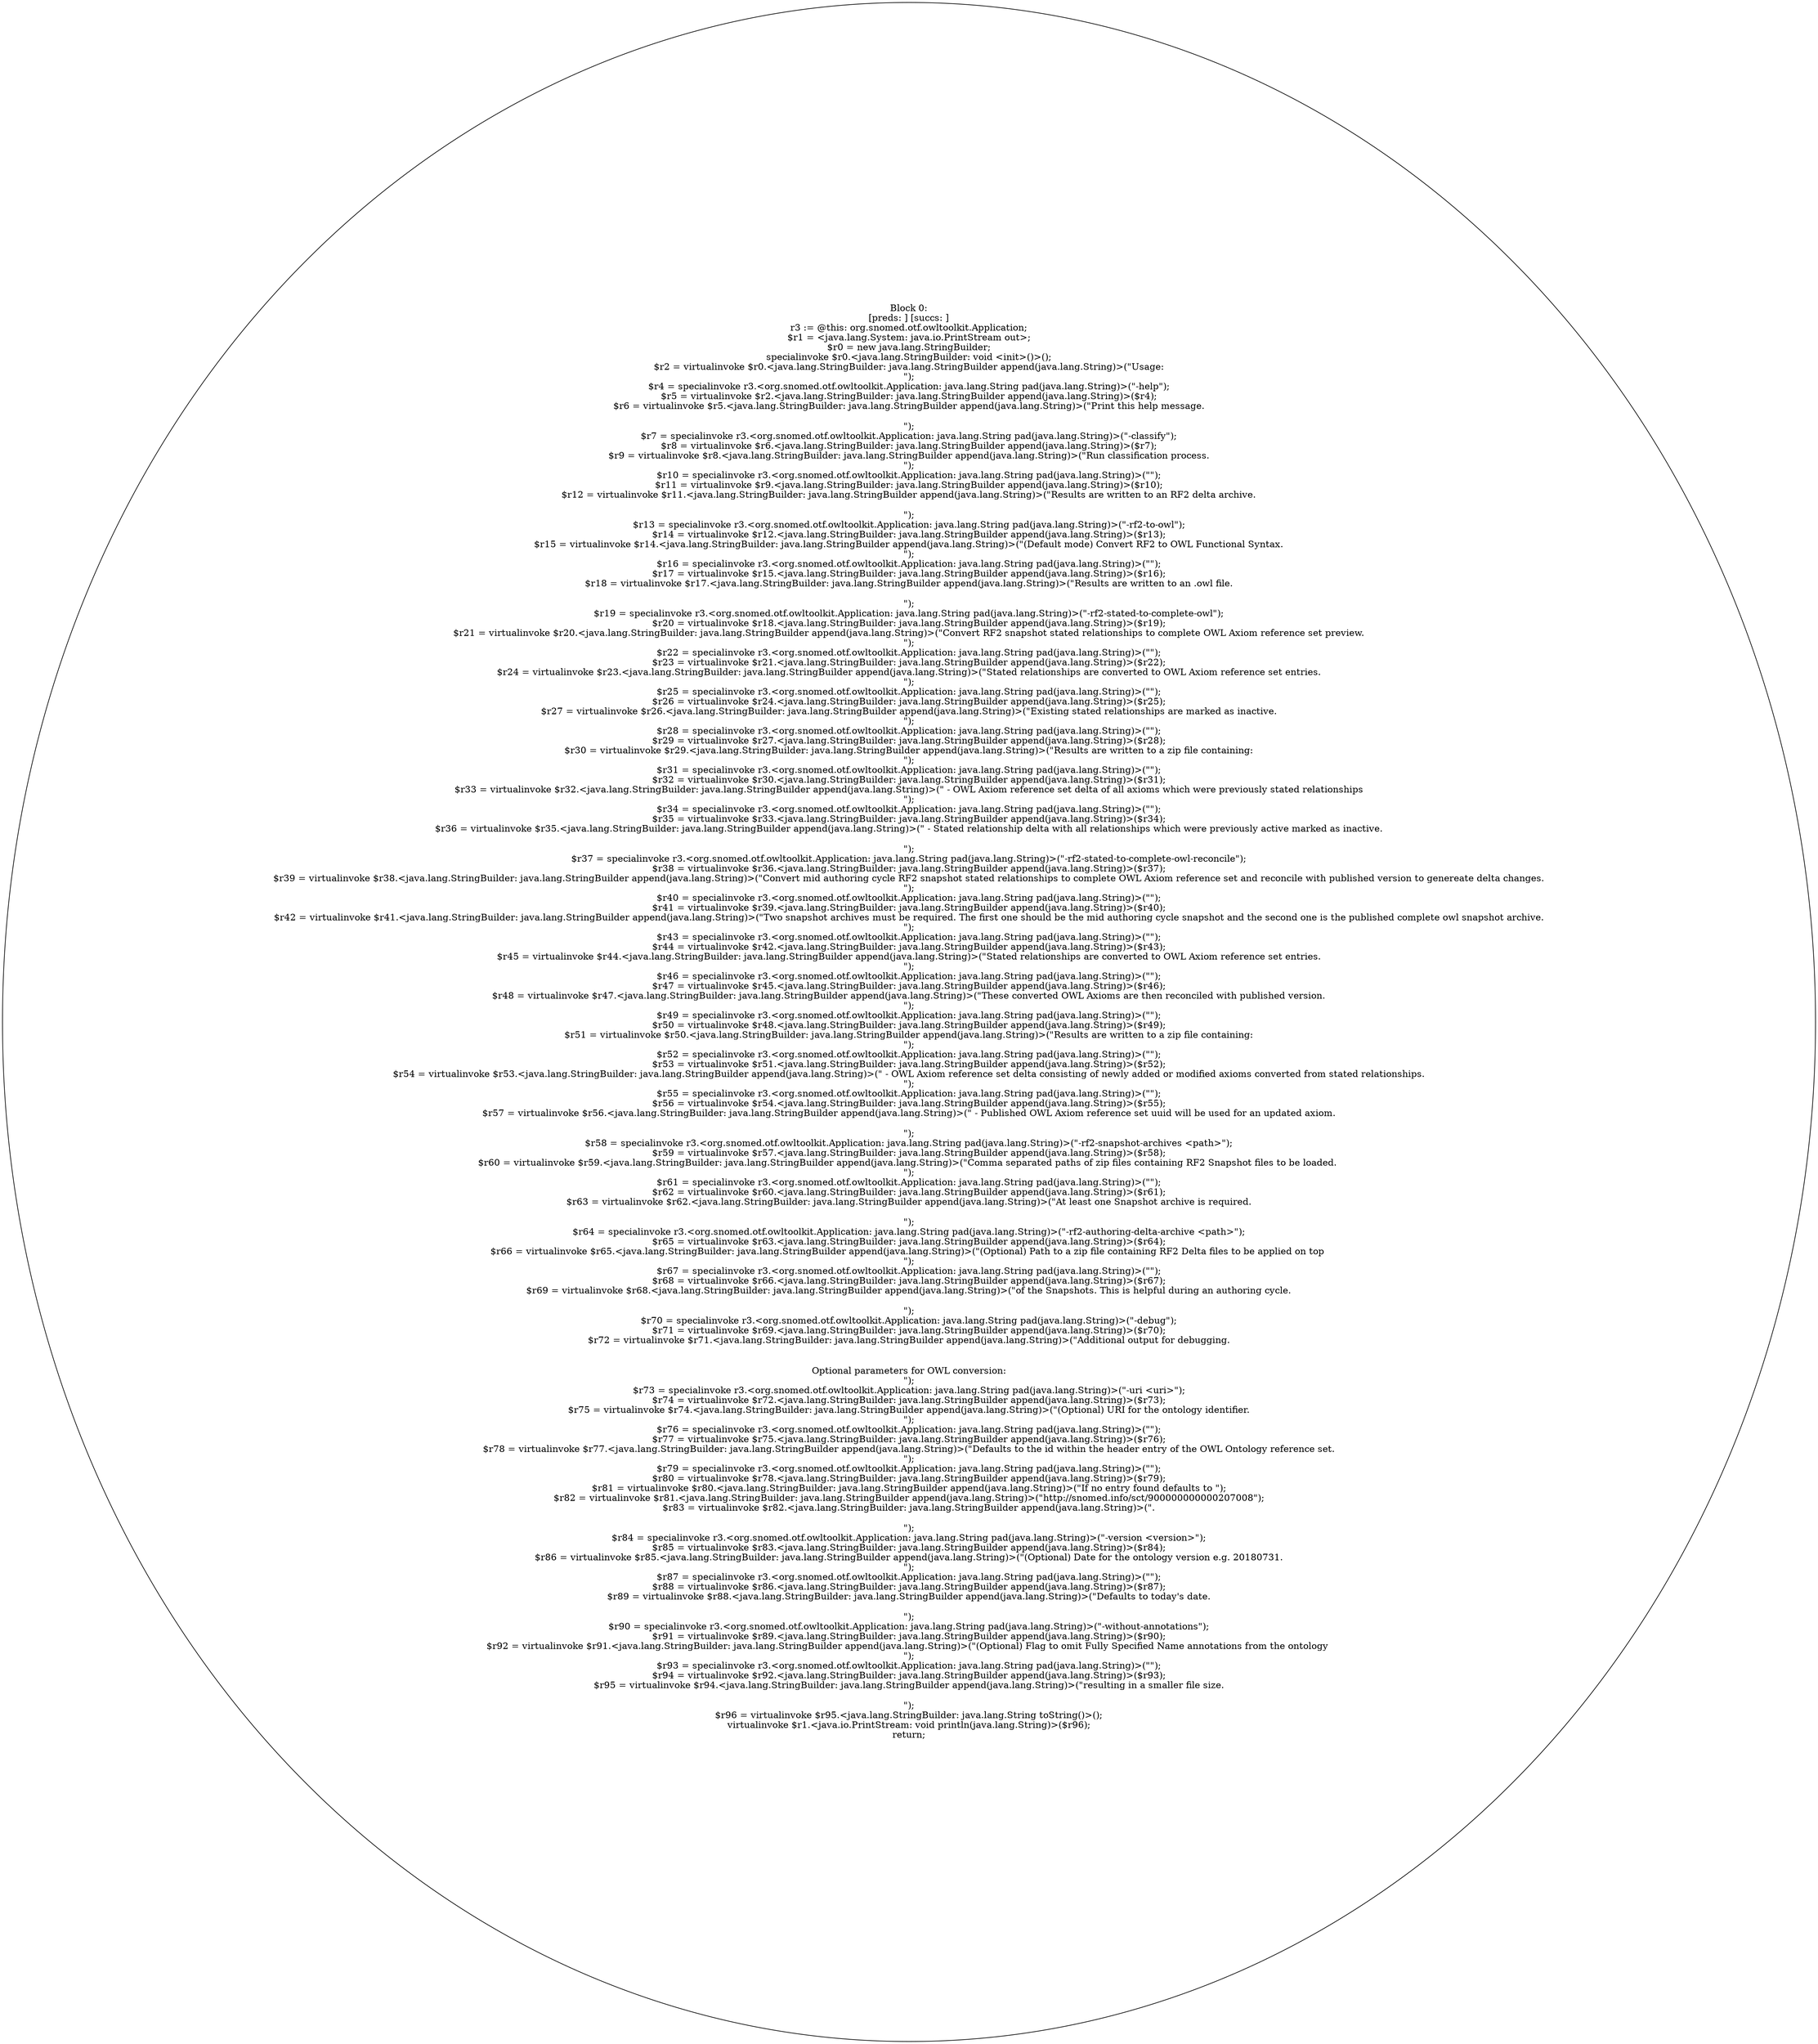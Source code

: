 digraph "unitGraph" {
    "Block 0:
[preds: ] [succs: ]
r3 := @this: org.snomed.otf.owltoolkit.Application;
$r1 = <java.lang.System: java.io.PrintStream out>;
$r0 = new java.lang.StringBuilder;
specialinvoke $r0.<java.lang.StringBuilder: void <init>()>();
$r2 = virtualinvoke $r0.<java.lang.StringBuilder: java.lang.StringBuilder append(java.lang.String)>(\"Usage:\n\");
$r4 = specialinvoke r3.<org.snomed.otf.owltoolkit.Application: java.lang.String pad(java.lang.String)>(\"-help\");
$r5 = virtualinvoke $r2.<java.lang.StringBuilder: java.lang.StringBuilder append(java.lang.String)>($r4);
$r6 = virtualinvoke $r5.<java.lang.StringBuilder: java.lang.StringBuilder append(java.lang.String)>(\"Print this help message.\n\n\");
$r7 = specialinvoke r3.<org.snomed.otf.owltoolkit.Application: java.lang.String pad(java.lang.String)>(\"-classify\");
$r8 = virtualinvoke $r6.<java.lang.StringBuilder: java.lang.StringBuilder append(java.lang.String)>($r7);
$r9 = virtualinvoke $r8.<java.lang.StringBuilder: java.lang.StringBuilder append(java.lang.String)>(\"Run classification process.\n\");
$r10 = specialinvoke r3.<org.snomed.otf.owltoolkit.Application: java.lang.String pad(java.lang.String)>(\"\");
$r11 = virtualinvoke $r9.<java.lang.StringBuilder: java.lang.StringBuilder append(java.lang.String)>($r10);
$r12 = virtualinvoke $r11.<java.lang.StringBuilder: java.lang.StringBuilder append(java.lang.String)>(\"Results are written to an RF2 delta archive.\n\n\");
$r13 = specialinvoke r3.<org.snomed.otf.owltoolkit.Application: java.lang.String pad(java.lang.String)>(\"-rf2-to-owl\");
$r14 = virtualinvoke $r12.<java.lang.StringBuilder: java.lang.StringBuilder append(java.lang.String)>($r13);
$r15 = virtualinvoke $r14.<java.lang.StringBuilder: java.lang.StringBuilder append(java.lang.String)>(\"(Default mode) Convert RF2 to OWL Functional Syntax.\n\");
$r16 = specialinvoke r3.<org.snomed.otf.owltoolkit.Application: java.lang.String pad(java.lang.String)>(\"\");
$r17 = virtualinvoke $r15.<java.lang.StringBuilder: java.lang.StringBuilder append(java.lang.String)>($r16);
$r18 = virtualinvoke $r17.<java.lang.StringBuilder: java.lang.StringBuilder append(java.lang.String)>(\"Results are written to an .owl file.\n\n\");
$r19 = specialinvoke r3.<org.snomed.otf.owltoolkit.Application: java.lang.String pad(java.lang.String)>(\"-rf2-stated-to-complete-owl\");
$r20 = virtualinvoke $r18.<java.lang.StringBuilder: java.lang.StringBuilder append(java.lang.String)>($r19);
$r21 = virtualinvoke $r20.<java.lang.StringBuilder: java.lang.StringBuilder append(java.lang.String)>(\"Convert RF2 snapshot stated relationships to complete OWL Axiom reference set preview.\n\");
$r22 = specialinvoke r3.<org.snomed.otf.owltoolkit.Application: java.lang.String pad(java.lang.String)>(\"\");
$r23 = virtualinvoke $r21.<java.lang.StringBuilder: java.lang.StringBuilder append(java.lang.String)>($r22);
$r24 = virtualinvoke $r23.<java.lang.StringBuilder: java.lang.StringBuilder append(java.lang.String)>(\"Stated relationships are converted to OWL Axiom reference set entries.\n\");
$r25 = specialinvoke r3.<org.snomed.otf.owltoolkit.Application: java.lang.String pad(java.lang.String)>(\"\");
$r26 = virtualinvoke $r24.<java.lang.StringBuilder: java.lang.StringBuilder append(java.lang.String)>($r25);
$r27 = virtualinvoke $r26.<java.lang.StringBuilder: java.lang.StringBuilder append(java.lang.String)>(\"Existing stated relationships are marked as inactive.\n\");
$r28 = specialinvoke r3.<org.snomed.otf.owltoolkit.Application: java.lang.String pad(java.lang.String)>(\"\");
$r29 = virtualinvoke $r27.<java.lang.StringBuilder: java.lang.StringBuilder append(java.lang.String)>($r28);
$r30 = virtualinvoke $r29.<java.lang.StringBuilder: java.lang.StringBuilder append(java.lang.String)>(\"Results are written to a zip file containing:\n\");
$r31 = specialinvoke r3.<org.snomed.otf.owltoolkit.Application: java.lang.String pad(java.lang.String)>(\"\");
$r32 = virtualinvoke $r30.<java.lang.StringBuilder: java.lang.StringBuilder append(java.lang.String)>($r31);
$r33 = virtualinvoke $r32.<java.lang.StringBuilder: java.lang.StringBuilder append(java.lang.String)>(\" - OWL Axiom reference set delta of all axioms which were previously stated relationships\n\");
$r34 = specialinvoke r3.<org.snomed.otf.owltoolkit.Application: java.lang.String pad(java.lang.String)>(\"\");
$r35 = virtualinvoke $r33.<java.lang.StringBuilder: java.lang.StringBuilder append(java.lang.String)>($r34);
$r36 = virtualinvoke $r35.<java.lang.StringBuilder: java.lang.StringBuilder append(java.lang.String)>(\" - Stated relationship delta with all relationships which were previously active marked as inactive.\n\n\");
$r37 = specialinvoke r3.<org.snomed.otf.owltoolkit.Application: java.lang.String pad(java.lang.String)>(\"-rf2-stated-to-complete-owl-reconcile\");
$r38 = virtualinvoke $r36.<java.lang.StringBuilder: java.lang.StringBuilder append(java.lang.String)>($r37);
$r39 = virtualinvoke $r38.<java.lang.StringBuilder: java.lang.StringBuilder append(java.lang.String)>(\"Convert mid authoring cycle RF2 snapshot stated relationships to complete OWL Axiom reference set and reconcile with published version to genereate delta changes.\n\");
$r40 = specialinvoke r3.<org.snomed.otf.owltoolkit.Application: java.lang.String pad(java.lang.String)>(\"\");
$r41 = virtualinvoke $r39.<java.lang.StringBuilder: java.lang.StringBuilder append(java.lang.String)>($r40);
$r42 = virtualinvoke $r41.<java.lang.StringBuilder: java.lang.StringBuilder append(java.lang.String)>(\"Two snapshot archives must be required. The first one should be the mid authoring cycle snapshot and the second one is the published complete owl snapshot archive.\n\");
$r43 = specialinvoke r3.<org.snomed.otf.owltoolkit.Application: java.lang.String pad(java.lang.String)>(\"\");
$r44 = virtualinvoke $r42.<java.lang.StringBuilder: java.lang.StringBuilder append(java.lang.String)>($r43);
$r45 = virtualinvoke $r44.<java.lang.StringBuilder: java.lang.StringBuilder append(java.lang.String)>(\"Stated relationships are converted to OWL Axiom reference set entries.\n\");
$r46 = specialinvoke r3.<org.snomed.otf.owltoolkit.Application: java.lang.String pad(java.lang.String)>(\"\");
$r47 = virtualinvoke $r45.<java.lang.StringBuilder: java.lang.StringBuilder append(java.lang.String)>($r46);
$r48 = virtualinvoke $r47.<java.lang.StringBuilder: java.lang.StringBuilder append(java.lang.String)>(\"These converted OWL Axioms are then reconciled with published version.\n\");
$r49 = specialinvoke r3.<org.snomed.otf.owltoolkit.Application: java.lang.String pad(java.lang.String)>(\"\");
$r50 = virtualinvoke $r48.<java.lang.StringBuilder: java.lang.StringBuilder append(java.lang.String)>($r49);
$r51 = virtualinvoke $r50.<java.lang.StringBuilder: java.lang.StringBuilder append(java.lang.String)>(\"Results are written to a zip file containing:\n\");
$r52 = specialinvoke r3.<org.snomed.otf.owltoolkit.Application: java.lang.String pad(java.lang.String)>(\"\");
$r53 = virtualinvoke $r51.<java.lang.StringBuilder: java.lang.StringBuilder append(java.lang.String)>($r52);
$r54 = virtualinvoke $r53.<java.lang.StringBuilder: java.lang.StringBuilder append(java.lang.String)>(\" - OWL Axiom reference set delta consisting of newly added or modified axioms converted from stated relationships.\n\");
$r55 = specialinvoke r3.<org.snomed.otf.owltoolkit.Application: java.lang.String pad(java.lang.String)>(\"\");
$r56 = virtualinvoke $r54.<java.lang.StringBuilder: java.lang.StringBuilder append(java.lang.String)>($r55);
$r57 = virtualinvoke $r56.<java.lang.StringBuilder: java.lang.StringBuilder append(java.lang.String)>(\" - Published OWL Axiom reference set uuid will be used for an updated axiom.\n\n\");
$r58 = specialinvoke r3.<org.snomed.otf.owltoolkit.Application: java.lang.String pad(java.lang.String)>(\"-rf2-snapshot-archives <path>\");
$r59 = virtualinvoke $r57.<java.lang.StringBuilder: java.lang.StringBuilder append(java.lang.String)>($r58);
$r60 = virtualinvoke $r59.<java.lang.StringBuilder: java.lang.StringBuilder append(java.lang.String)>(\"Comma separated paths of zip files containing RF2 Snapshot files to be loaded. \n\");
$r61 = specialinvoke r3.<org.snomed.otf.owltoolkit.Application: java.lang.String pad(java.lang.String)>(\"\");
$r62 = virtualinvoke $r60.<java.lang.StringBuilder: java.lang.StringBuilder append(java.lang.String)>($r61);
$r63 = virtualinvoke $r62.<java.lang.StringBuilder: java.lang.StringBuilder append(java.lang.String)>(\"At least one Snapshot archive is required.\n\n\");
$r64 = specialinvoke r3.<org.snomed.otf.owltoolkit.Application: java.lang.String pad(java.lang.String)>(\"-rf2-authoring-delta-archive <path>\");
$r65 = virtualinvoke $r63.<java.lang.StringBuilder: java.lang.StringBuilder append(java.lang.String)>($r64);
$r66 = virtualinvoke $r65.<java.lang.StringBuilder: java.lang.StringBuilder append(java.lang.String)>(\"(Optional) Path to a zip file containing RF2 Delta files to be applied on top \n\");
$r67 = specialinvoke r3.<org.snomed.otf.owltoolkit.Application: java.lang.String pad(java.lang.String)>(\"\");
$r68 = virtualinvoke $r66.<java.lang.StringBuilder: java.lang.StringBuilder append(java.lang.String)>($r67);
$r69 = virtualinvoke $r68.<java.lang.StringBuilder: java.lang.StringBuilder append(java.lang.String)>(\"of the Snapshots. This is helpful during an authoring cycle.\n\n\");
$r70 = specialinvoke r3.<org.snomed.otf.owltoolkit.Application: java.lang.String pad(java.lang.String)>(\"-debug\");
$r71 = virtualinvoke $r69.<java.lang.StringBuilder: java.lang.StringBuilder append(java.lang.String)>($r70);
$r72 = virtualinvoke $r71.<java.lang.StringBuilder: java.lang.StringBuilder append(java.lang.String)>(\"Additional output for debugging.\n\n\nOptional parameters for OWL conversion:\n\");
$r73 = specialinvoke r3.<org.snomed.otf.owltoolkit.Application: java.lang.String pad(java.lang.String)>(\"-uri <uri>\");
$r74 = virtualinvoke $r72.<java.lang.StringBuilder: java.lang.StringBuilder append(java.lang.String)>($r73);
$r75 = virtualinvoke $r74.<java.lang.StringBuilder: java.lang.StringBuilder append(java.lang.String)>(\"(Optional) URI for the ontology identifier.\n\");
$r76 = specialinvoke r3.<org.snomed.otf.owltoolkit.Application: java.lang.String pad(java.lang.String)>(\"\");
$r77 = virtualinvoke $r75.<java.lang.StringBuilder: java.lang.StringBuilder append(java.lang.String)>($r76);
$r78 = virtualinvoke $r77.<java.lang.StringBuilder: java.lang.StringBuilder append(java.lang.String)>(\"Defaults to the id within the header entry of the OWL Ontology reference set.\n\");
$r79 = specialinvoke r3.<org.snomed.otf.owltoolkit.Application: java.lang.String pad(java.lang.String)>(\"\");
$r80 = virtualinvoke $r78.<java.lang.StringBuilder: java.lang.StringBuilder append(java.lang.String)>($r79);
$r81 = virtualinvoke $r80.<java.lang.StringBuilder: java.lang.StringBuilder append(java.lang.String)>(\"If no entry found defaults to \");
$r82 = virtualinvoke $r81.<java.lang.StringBuilder: java.lang.StringBuilder append(java.lang.String)>(\"http://snomed.info/sct/900000000000207008\");
$r83 = virtualinvoke $r82.<java.lang.StringBuilder: java.lang.StringBuilder append(java.lang.String)>(\".\n\n\");
$r84 = specialinvoke r3.<org.snomed.otf.owltoolkit.Application: java.lang.String pad(java.lang.String)>(\"-version <version>\");
$r85 = virtualinvoke $r83.<java.lang.StringBuilder: java.lang.StringBuilder append(java.lang.String)>($r84);
$r86 = virtualinvoke $r85.<java.lang.StringBuilder: java.lang.StringBuilder append(java.lang.String)>(\"(Optional) Date for the ontology version e.g. 20180731.\n\");
$r87 = specialinvoke r3.<org.snomed.otf.owltoolkit.Application: java.lang.String pad(java.lang.String)>(\"\");
$r88 = virtualinvoke $r86.<java.lang.StringBuilder: java.lang.StringBuilder append(java.lang.String)>($r87);
$r89 = virtualinvoke $r88.<java.lang.StringBuilder: java.lang.StringBuilder append(java.lang.String)>(\"Defaults to today\'s date.\n\n\");
$r90 = specialinvoke r3.<org.snomed.otf.owltoolkit.Application: java.lang.String pad(java.lang.String)>(\"-without-annotations\");
$r91 = virtualinvoke $r89.<java.lang.StringBuilder: java.lang.StringBuilder append(java.lang.String)>($r90);
$r92 = virtualinvoke $r91.<java.lang.StringBuilder: java.lang.StringBuilder append(java.lang.String)>(\"(Optional) Flag to omit Fully Specified Name annotations from the ontology \n\");
$r93 = specialinvoke r3.<org.snomed.otf.owltoolkit.Application: java.lang.String pad(java.lang.String)>(\"\");
$r94 = virtualinvoke $r92.<java.lang.StringBuilder: java.lang.StringBuilder append(java.lang.String)>($r93);
$r95 = virtualinvoke $r94.<java.lang.StringBuilder: java.lang.StringBuilder append(java.lang.String)>(\"resulting in a smaller file size.\n\n\");
$r96 = virtualinvoke $r95.<java.lang.StringBuilder: java.lang.String toString()>();
virtualinvoke $r1.<java.io.PrintStream: void println(java.lang.String)>($r96);
return;
"
}
